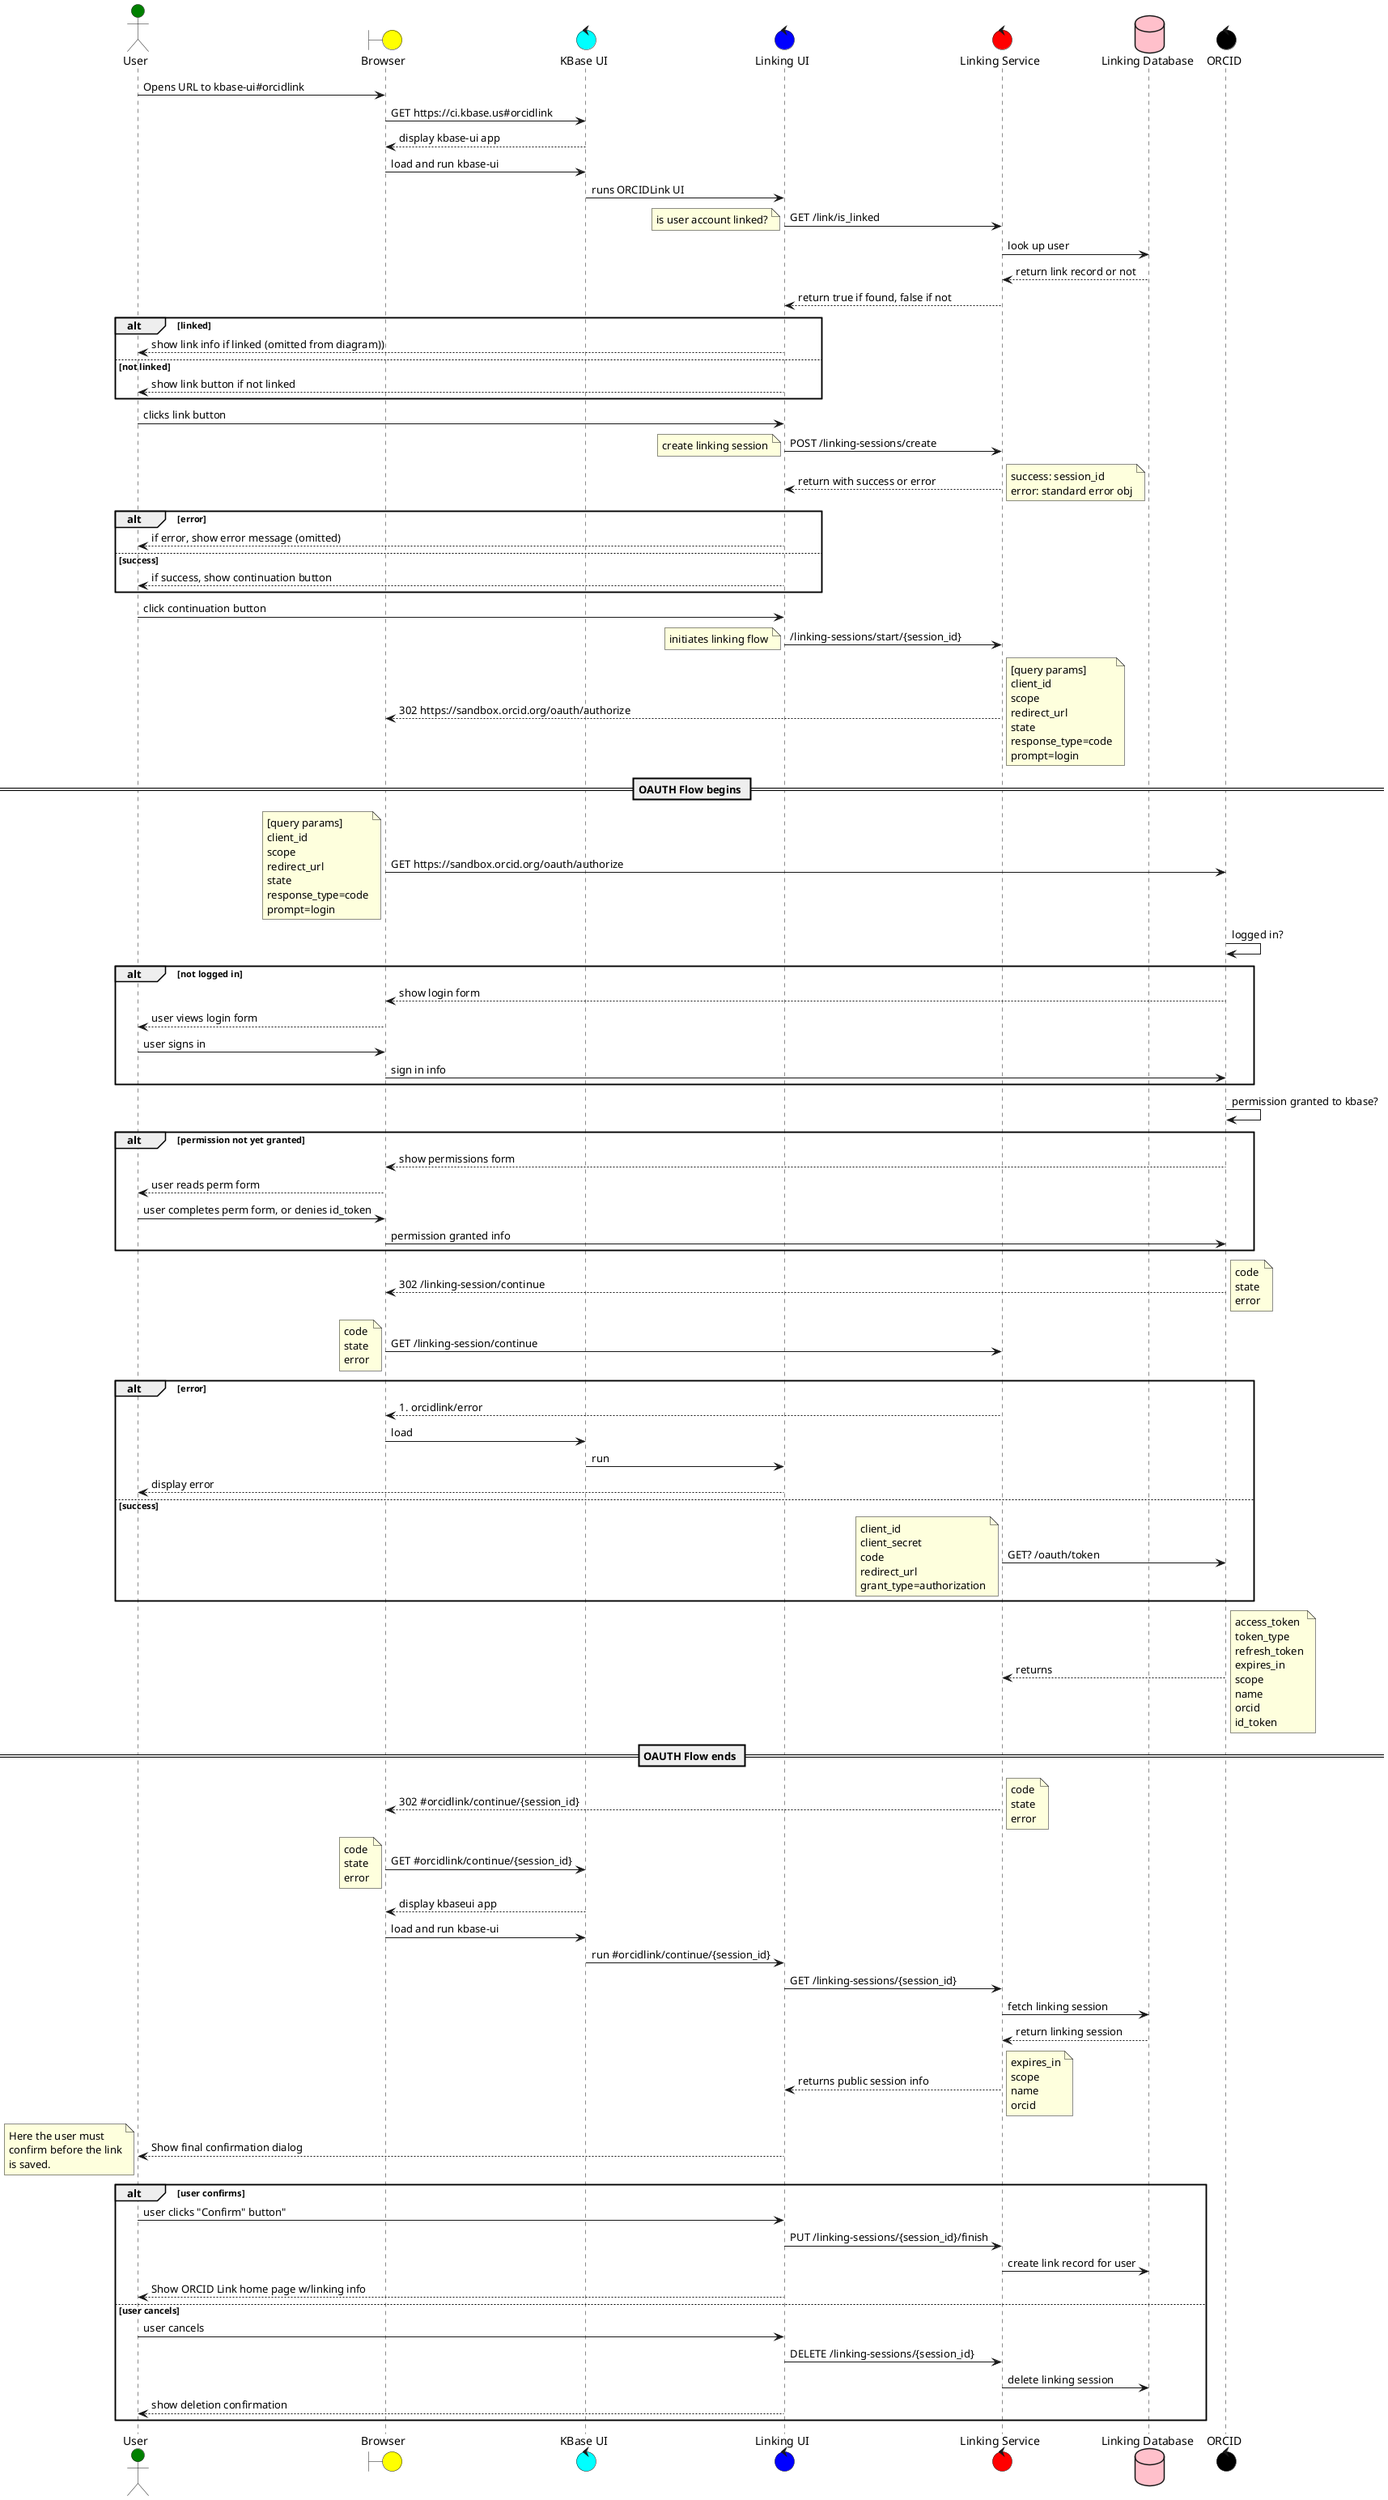 @startuml

actor User #green
boundary Browser #yellow
control "KBase UI" as KBaseUI #aqua
control "Linking UI" as LinkingUI #blue
control "Linking Service" as LinkingService #red
database "Linking Database" as LinkingDB #pink
control "ORCID" as ORCID #black

User -> Browser: Opens URL to kbase-ui#orcidlink
Browser -> KBaseUI: GET https://ci.kbase.us#orcidlink
KBaseUI --> Browser: display kbase-ui app
Browser -> KBaseUI: load and run kbase-ui
KBaseUI -> LinkingUI: runs ORCIDLink UI
'Browser -> LinkingUI: runs
'LinkingUI --> User: interface loading
LinkingUI -> LinkingService: GET /link/is_linked
note left
is user account linked?
end note
LinkingService -> LinkingDB: look up user
LinkingDB -->LinkingService: return link record or not
LinkingService --> LinkingUI: return true if found, false if not

alt linked
LinkingUI --> User: show link info if linked (omitted from diagram))
else not linked
LinkingUI --> User: show link button if not linked
end

User -> LinkingUI: clicks link button
LinkingUI -> LinkingService: POST /linking-sessions/create
note left
create linking session
end note
LinkingService --> LinkingUI: return with success or error
note right
success: session_id
error: standard error obj
end note

alt error
LinkingUI --> User: if error, show error message (omitted)
else success
LinkingUI --> User: if success, show continuation button
end

User -> LinkingUI: click continuation button
LinkingUI ->  LinkingService:/linking-sessions/start/{session_id}
note left
initiates linking flow
end note
LinkingService --> Browser: 302 https://sandbox.orcid.org/oauth/authorize
note right
[query params]
client_id
scope
redirect_url
state
response_type=code
prompt=login
end note

== OAUTH Flow begins ==

Browser -> ORCID: GET https://sandbox.orcid.org/oauth/authorize
note left
[query params]
client_id
scope
redirect_url
state
response_type=code
prompt=login
end note

ORCID -> ORCID: logged in?
alt not logged in
ORCID --> Browser: show login form
Browser --> User: user views login form
User -> Browser: user signs in
Browser -> ORCID: sign in info
end

ORCID -> ORCID: permission granted to kbase?
alt permission not yet granted
ORCID --> Browser: show permissions form
Browser --> User: user reads perm form
User -> Browser: user completes perm form, or denies id_token
Browser -> ORCID: permission granted info
end

ORCID --> Browser: 302 /linking-session/continue
note right
code
state
error
end note

Browser -> LinkingService: GET /linking-session/continue
note left
code
state
error
end note

alt error
LinkingService --> Browser: #orcidlink/error
Browser -> KBaseUI: load
KBaseUI -> LinkingUI: run
LinkingUI --> User: display error
else success
LinkingService -> ORCID: GET? /oauth/token
note left
client_id
client_secret
code
redirect_url
grant_type=authorization
end note
end

ORCID --> LinkingService: returns
note right
access_token
token_type
refresh_token
expires_in
scope
name
orcid
id_token
end note

== OAUTH Flow ends ==

LinkingService --> Browser: 302 #orcidlink/continue/{session_id}
note right
code
state
error
end note

Browser -> KBaseUI: GET #orcidlink/continue/{session_id}
note left
code
state
error
end note

KBaseUI --> Browser: display kbaseui app
Browser -> KBaseUI: load and run kbase-ui

KBaseUI -> LinkingUI: run #orcidlink/continue/{session_id}

LinkingUI -> LinkingService: GET /linking-sessions/{session_id}
LinkingService -> LinkingDB: fetch linking session
LinkingDB --> LinkingService: return linking session

LinkingService --> LinkingUI: returns public session info
note right
expires_in
scope
name
orcid
end note

LinkingUI --> User: Show final confirmation dialog
note left
Here the user must
confirm before the link
is saved.
end note


alt user confirms
User -> LinkingUI: user clicks "Confirm" button"
LinkingUI -> LinkingService: PUT /linking-sessions/{session_id}/finish
LinkingService -> LinkingDB: create link record for user
LinkingUI --> User: Show ORCID Link home page w/linking info
else user cancels
User -> LinkingUI: user cancels
LinkingUI -> LinkingService: DELETE /linking-sessions/{session_id}
LinkingService -> LinkingDB: delete linking session
LinkingUI --> User: show deletion confirmation
end


@enduml